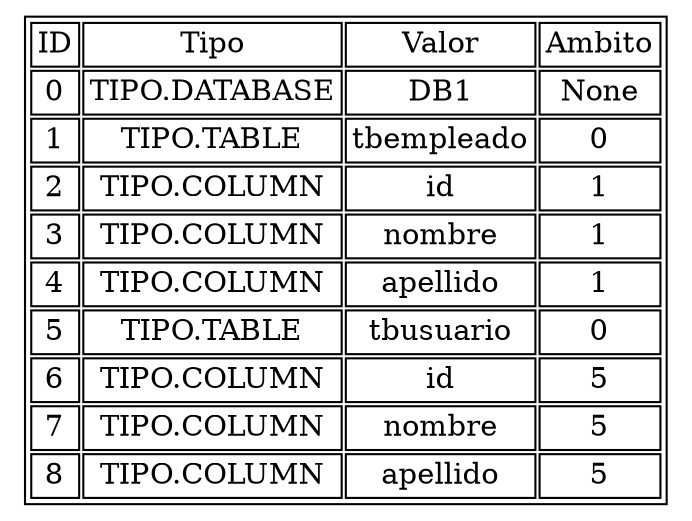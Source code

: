 digraph structs {
	node [shape=plaintext]
lista [label =  <<TABLE> 
 <TR><TD>ID</TD><TD>Tipo</TD><TD>Valor</TD><TD>Ambito</TD></TR> <TR>
<TD>
0
</TD><TD>TIPO.DATABASE
</TD><TD>DB1
</TD><TD>None
</TD></TR><TR>
<TD>
1
</TD><TD>TIPO.TABLE
</TD><TD>tbempleado
</TD><TD>0
</TD></TR><TR>
<TD>
2
</TD><TD>TIPO.COLUMN
</TD><TD>id
</TD><TD>1
</TD></TR><TR>
<TD>
3
</TD><TD>TIPO.COLUMN
</TD><TD>nombre
</TD><TD>1
</TD></TR><TR>
<TD>
4
</TD><TD>TIPO.COLUMN
</TD><TD>apellido
</TD><TD>1
</TD></TR><TR>
<TD>
5
</TD><TD>TIPO.TABLE
</TD><TD>tbusuario
</TD><TD>0
</TD></TR><TR>
<TD>
6
</TD><TD>TIPO.COLUMN
</TD><TD>id
</TD><TD>5
</TD></TR><TR>
<TD>
7
</TD><TD>TIPO.COLUMN
</TD><TD>nombre
</TD><TD>5
</TD></TR><TR>
<TD>
8
</TD><TD>TIPO.COLUMN
</TD><TD>apellido
</TD><TD>5
</TD></TR></TABLE>>, ];
}
